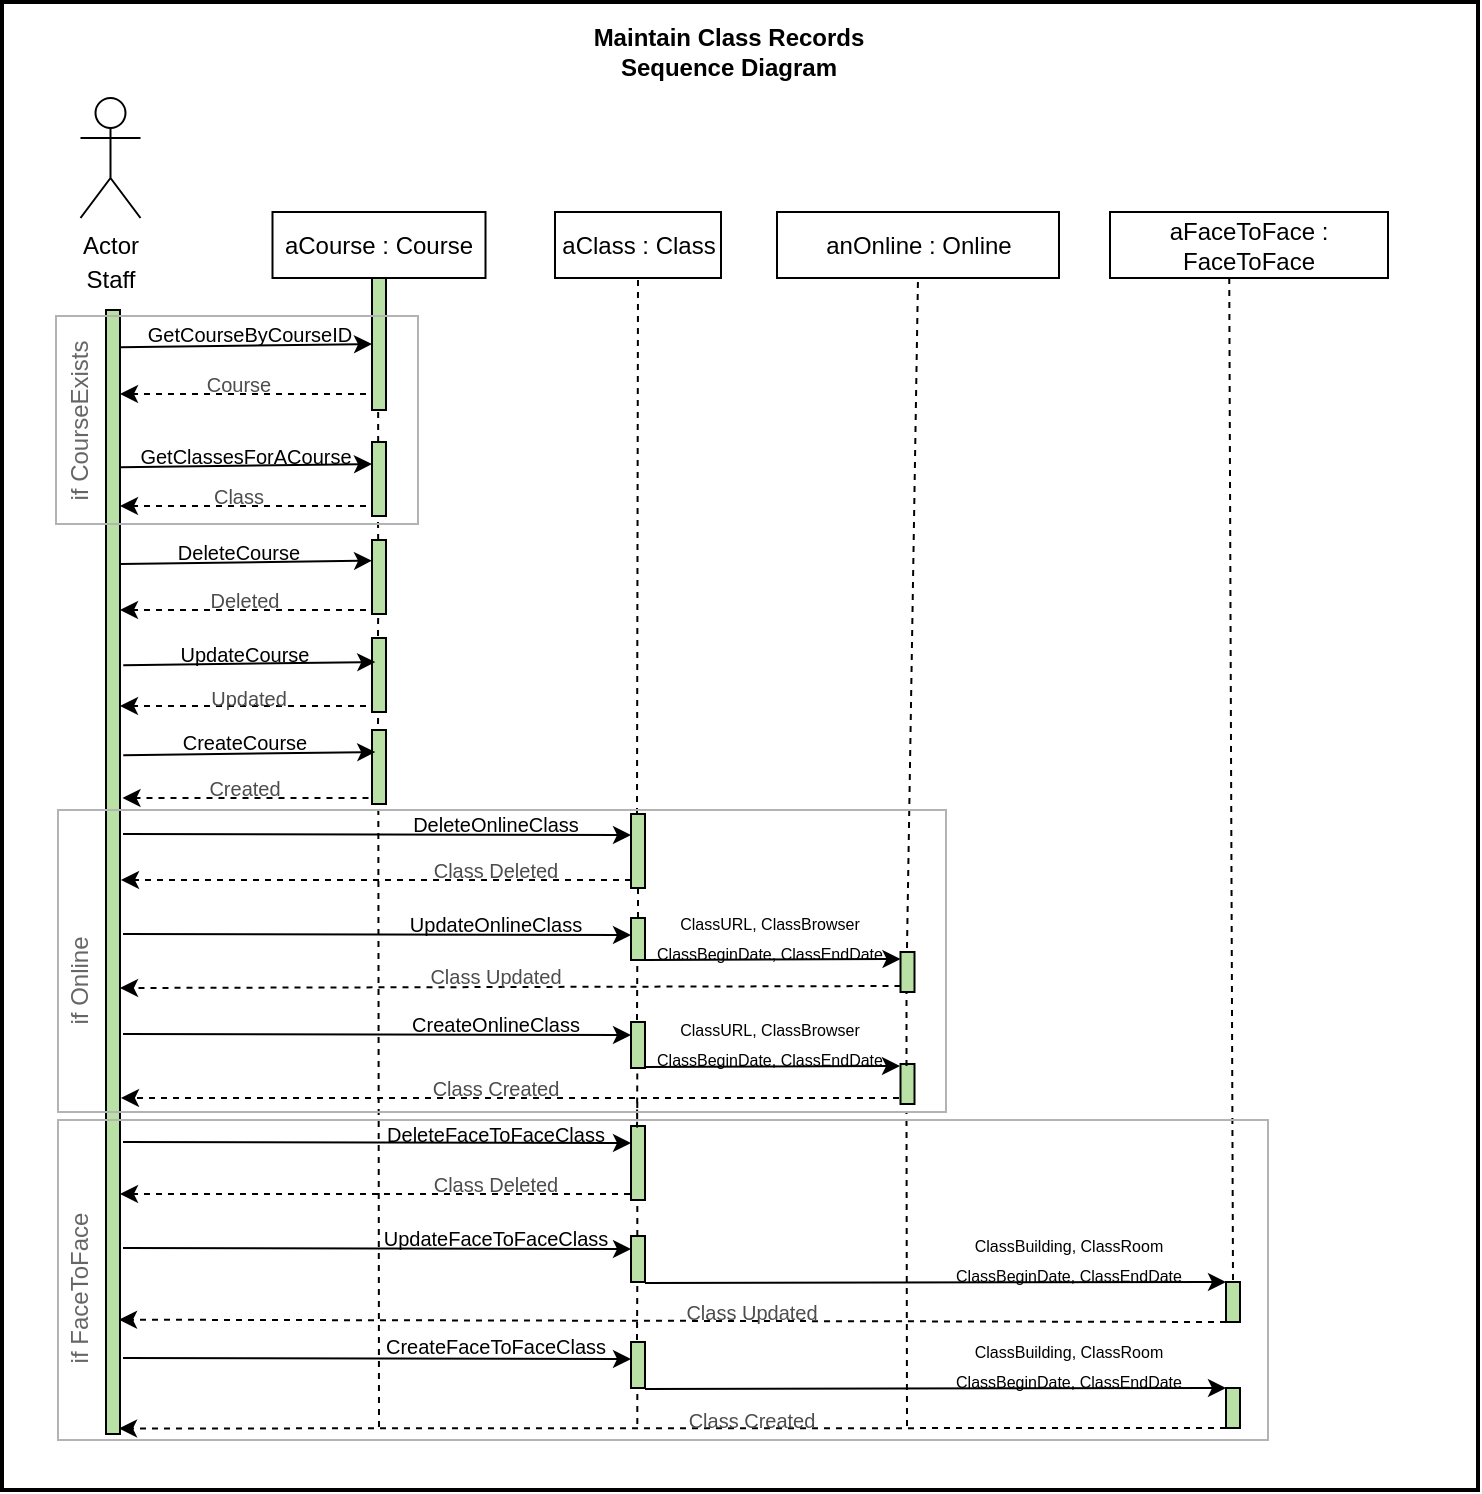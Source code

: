 <mxfile version="13.10.4" type="github">
  <diagram id="WX-OWxvI2EN-0OUbJS9Q" name="Page-1">
    <mxGraphModel dx="1294" dy="781" grid="0" gridSize="10" guides="1" tooltips="1" connect="1" arrows="1" fold="1" page="1" pageScale="1" pageWidth="1100" pageHeight="850" math="0" shadow="0">
      <root>
        <mxCell id="0" />
        <mxCell id="1" parent="0" />
        <mxCell id="TRvd1t8vKdFf3nOFSLKr-1" value="aCourse : Course" style="rounded=0;whiteSpace=wrap;html=1;" parent="1" vertex="1">
          <mxGeometry x="306.25" y="182" width="106.5" height="33" as="geometry" />
        </mxCell>
        <mxCell id="TRvd1t8vKdFf3nOFSLKr-2" value="aClass : Class" style="rounded=0;whiteSpace=wrap;html=1;" parent="1" vertex="1">
          <mxGeometry x="447.5" y="182" width="83" height="33" as="geometry" />
        </mxCell>
        <mxCell id="TRvd1t8vKdFf3nOFSLKr-4" value="anOnline : Online" style="rounded=0;whiteSpace=wrap;html=1;" parent="1" vertex="1">
          <mxGeometry x="558.5" y="182" width="141" height="33" as="geometry" />
        </mxCell>
        <mxCell id="TRvd1t8vKdFf3nOFSLKr-5" value="aFaceToFace : FaceToFace" style="rounded=0;whiteSpace=wrap;html=1;" parent="1" vertex="1">
          <mxGeometry x="725" y="182" width="139" height="33" as="geometry" />
        </mxCell>
        <mxCell id="TRvd1t8vKdFf3nOFSLKr-7" value="Actor" style="shape=umlActor;verticalLabelPosition=bottom;verticalAlign=top;html=1;outlineConnect=0;" parent="1" vertex="1">
          <mxGeometry x="210.25" y="125" width="30" height="60" as="geometry" />
        </mxCell>
        <mxCell id="TRvd1t8vKdFf3nOFSLKr-8" value="Staff" style="text;html=1;strokeColor=none;fillColor=none;align=center;verticalAlign=middle;whiteSpace=wrap;rounded=0;" parent="1" vertex="1">
          <mxGeometry x="175.75" y="206" width="99" height="20" as="geometry" />
        </mxCell>
        <mxCell id="TRvd1t8vKdFf3nOFSLKr-11" value="" style="rounded=0;whiteSpace=wrap;html=1;fillColor=#B9E0A5;" parent="1" vertex="1">
          <mxGeometry x="223" y="231" width="7" height="562" as="geometry" />
        </mxCell>
        <mxCell id="TRvd1t8vKdFf3nOFSLKr-16" value="" style="rounded=0;whiteSpace=wrap;html=1;fillColor=#B9E0A5;" parent="1" vertex="1">
          <mxGeometry x="356" y="215" width="7" height="66" as="geometry" />
        </mxCell>
        <mxCell id="TRvd1t8vKdFf3nOFSLKr-29" value="&lt;font style=&quot;font-size: 10px&quot;&gt;CreateCourse&lt;/font&gt;" style="text;html=1;strokeColor=none;fillColor=none;align=center;verticalAlign=middle;whiteSpace=wrap;rounded=0;" parent="1" vertex="1">
          <mxGeometry x="240.25" y="437" width="105" height="20" as="geometry" />
        </mxCell>
        <mxCell id="TRvd1t8vKdFf3nOFSLKr-31" value="&lt;font style=&quot;font-size: 10px&quot;&gt;GetCourseByCourseID&lt;/font&gt;" style="text;html=1;strokeColor=none;fillColor=none;align=center;verticalAlign=middle;whiteSpace=wrap;rounded=0;" parent="1" vertex="1">
          <mxGeometry x="238.75" y="233" width="111.75" height="20" as="geometry" />
        </mxCell>
        <mxCell id="TRvd1t8vKdFf3nOFSLKr-32" value="&lt;font style=&quot;font-size: 10px&quot;&gt;UpdateCourse&lt;/font&gt;" style="text;html=1;strokeColor=none;fillColor=none;align=center;verticalAlign=middle;whiteSpace=wrap;rounded=0;" parent="1" vertex="1">
          <mxGeometry x="246.25" y="393" width="93" height="20" as="geometry" />
        </mxCell>
        <mxCell id="TRvd1t8vKdFf3nOFSLKr-33" value="&lt;font style=&quot;font-size: 10px&quot;&gt;DeleteCourse&lt;/font&gt;" style="text;html=1;strokeColor=none;fillColor=none;align=center;verticalAlign=middle;whiteSpace=wrap;rounded=0;" parent="1" vertex="1">
          <mxGeometry x="250.13" y="342" width="79" height="20" as="geometry" />
        </mxCell>
        <mxCell id="TRvd1t8vKdFf3nOFSLKr-35" value="&lt;font style=&quot;font-size: 10px&quot;&gt;GetClassesForACourse&lt;/font&gt;" style="text;html=1;strokeColor=none;fillColor=none;align=center;verticalAlign=middle;whiteSpace=wrap;rounded=0;" parent="1" vertex="1">
          <mxGeometry x="235" y="294" width="115.5" height="20" as="geometry" />
        </mxCell>
        <mxCell id="TRvd1t8vKdFf3nOFSLKr-42" value="" style="endArrow=classic;html=1;entryX=0;entryY=0.193;entryDx=0;entryDy=0;exitX=0.95;exitY=0.118;exitDx=0;exitDy=0;exitPerimeter=0;entryPerimeter=0;" parent="1" edge="1">
          <mxGeometry width="50" height="50" relative="1" as="geometry">
            <mxPoint x="230" y="309.664" as="sourcePoint" />
            <mxPoint x="356" y="307.999" as="targetPoint" />
          </mxGeometry>
        </mxCell>
        <mxCell id="TRvd1t8vKdFf3nOFSLKr-51" value="&lt;font size=&quot;1&quot;&gt;CreateOnlineClass&lt;/font&gt;" style="text;html=1;strokeColor=none;fillColor=none;align=center;verticalAlign=middle;whiteSpace=wrap;rounded=0;" parent="1" vertex="1">
          <mxGeometry x="370.5" y="578" width="94" height="20" as="geometry" />
        </mxCell>
        <mxCell id="TRvd1t8vKdFf3nOFSLKr-52" value="&lt;font size=&quot;1&quot;&gt;UpdateOnlineClass&lt;/font&gt;" style="text;html=1;strokeColor=none;fillColor=none;align=center;verticalAlign=middle;whiteSpace=wrap;rounded=0;" parent="1" vertex="1">
          <mxGeometry x="370.5" y="528" width="94" height="20" as="geometry" />
        </mxCell>
        <mxCell id="TRvd1t8vKdFf3nOFSLKr-53" value="&lt;font size=&quot;1&quot;&gt;DeleteOnlineClass&lt;/font&gt;" style="text;html=1;strokeColor=none;fillColor=none;align=center;verticalAlign=middle;whiteSpace=wrap;rounded=0;" parent="1" vertex="1">
          <mxGeometry x="370.5" y="478" width="94" height="20" as="geometry" />
        </mxCell>
        <mxCell id="TRvd1t8vKdFf3nOFSLKr-61" value="" style="endArrow=classic;html=1;entryX=0;entryY=0.193;entryDx=0;entryDy=0;exitX=0.95;exitY=0.118;exitDx=0;exitDy=0;exitPerimeter=0;entryPerimeter=0;" parent="1" edge="1">
          <mxGeometry width="50" height="50" relative="1" as="geometry">
            <mxPoint x="230" y="249.664" as="sourcePoint" />
            <mxPoint x="356" y="247.999" as="targetPoint" />
          </mxGeometry>
        </mxCell>
        <mxCell id="TRvd1t8vKdFf3nOFSLKr-67" value="&lt;font size=&quot;1&quot;&gt;CreateFaceToFaceClass&lt;/font&gt;" style="text;html=1;strokeColor=none;fillColor=none;align=center;verticalAlign=middle;whiteSpace=wrap;rounded=0;" parent="1" vertex="1">
          <mxGeometry x="370.5" y="739" width="94" height="20" as="geometry" />
        </mxCell>
        <mxCell id="TRvd1t8vKdFf3nOFSLKr-69" value="&lt;font size=&quot;1&quot;&gt;UpdateFaceToFaceClass&lt;/font&gt;" style="text;html=1;strokeColor=none;fillColor=none;align=center;verticalAlign=middle;whiteSpace=wrap;rounded=0;" parent="1" vertex="1">
          <mxGeometry x="370.5" y="685" width="94" height="20" as="geometry" />
        </mxCell>
        <mxCell id="TRvd1t8vKdFf3nOFSLKr-72" value="&lt;font size=&quot;1&quot;&gt;DeleteFaceToFaceClass&lt;/font&gt;" style="text;html=1;strokeColor=none;fillColor=none;align=center;verticalAlign=middle;whiteSpace=wrap;rounded=0;" parent="1" vertex="1">
          <mxGeometry x="350.5" y="635" width="134" height="15" as="geometry" />
        </mxCell>
        <mxCell id="TRvd1t8vKdFf3nOFSLKr-86" value="Maintain Class Records Sequence Diagram" style="text;html=1;strokeColor=none;fillColor=none;align=center;verticalAlign=middle;whiteSpace=wrap;rounded=0;fontStyle=1" parent="1" vertex="1">
          <mxGeometry x="446.5" y="92" width="175" height="20" as="geometry" />
        </mxCell>
        <mxCell id="TRvd1t8vKdFf3nOFSLKr-87" value="" style="endArrow=classic;html=1;dashed=1;" parent="1" edge="1">
          <mxGeometry width="50" height="50" relative="1" as="geometry">
            <mxPoint x="353" y="273" as="sourcePoint" />
            <mxPoint x="230" y="273" as="targetPoint" />
          </mxGeometry>
        </mxCell>
        <mxCell id="TRvd1t8vKdFf3nOFSLKr-88" value="&lt;font style=&quot;font-size: 10px&quot;&gt;Course&lt;/font&gt;" style="text;html=1;strokeColor=none;fillColor=none;align=center;verticalAlign=middle;whiteSpace=wrap;rounded=0;fontColor=#4D4D4D;" parent="1" vertex="1">
          <mxGeometry x="258.13" y="262" width="63" height="12" as="geometry" />
        </mxCell>
        <mxCell id="TRvd1t8vKdFf3nOFSLKr-92" value="" style="rounded=0;whiteSpace=wrap;html=1;fillColor=#B9E0A5;" parent="1" vertex="1">
          <mxGeometry x="356" y="297" width="7" height="37" as="geometry" />
        </mxCell>
        <mxCell id="TRvd1t8vKdFf3nOFSLKr-93" value="" style="endArrow=classic;html=1;dashed=1;" parent="1" edge="1">
          <mxGeometry width="50" height="50" relative="1" as="geometry">
            <mxPoint x="353" y="329" as="sourcePoint" />
            <mxPoint x="230" y="329" as="targetPoint" />
          </mxGeometry>
        </mxCell>
        <mxCell id="TRvd1t8vKdFf3nOFSLKr-94" value="&lt;font style=&quot;font-size: 10px&quot;&gt;Class&lt;/font&gt;" style="text;html=1;strokeColor=none;fillColor=none;align=center;verticalAlign=middle;whiteSpace=wrap;rounded=0;fontColor=#4D4D4D;" parent="1" vertex="1">
          <mxGeometry x="258.13" y="318" width="63" height="12" as="geometry" />
        </mxCell>
        <mxCell id="TRvd1t8vKdFf3nOFSLKr-101" value="" style="endArrow=classic;html=1;dashed=1;entryX=1.071;entryY=0.394;entryDx=0;entryDy=0;entryPerimeter=0;" parent="1" edge="1">
          <mxGeometry width="50" height="50" relative="1" as="geometry">
            <mxPoint x="485.5" y="516" as="sourcePoint" />
            <mxPoint x="230.497" y="515.994" as="targetPoint" />
          </mxGeometry>
        </mxCell>
        <mxCell id="TRvd1t8vKdFf3nOFSLKr-102" value="&lt;font style=&quot;font-size: 10px&quot;&gt;Class Deleted&lt;/font&gt;" style="text;html=1;strokeColor=none;fillColor=none;align=center;verticalAlign=middle;whiteSpace=wrap;rounded=0;fontColor=#4D4D4D;" parent="1" vertex="1">
          <mxGeometry x="375.5" y="505" width="84" height="12" as="geometry" />
        </mxCell>
        <mxCell id="TRvd1t8vKdFf3nOFSLKr-98" value="" style="rounded=0;whiteSpace=wrap;html=1;fillColor=#B9E0A5;" parent="1" vertex="1">
          <mxGeometry x="485.5" y="483" width="7" height="37" as="geometry" />
        </mxCell>
        <mxCell id="TRvd1t8vKdFf3nOFSLKr-105" value="" style="endArrow=classic;html=1;" parent="1" edge="1">
          <mxGeometry width="50" height="50" relative="1" as="geometry">
            <mxPoint x="231.5" y="493" as="sourcePoint" />
            <mxPoint x="485.5" y="493.493" as="targetPoint" />
          </mxGeometry>
        </mxCell>
        <mxCell id="TRvd1t8vKdFf3nOFSLKr-107" value="" style="rounded=0;whiteSpace=wrap;html=1;fillColor=#B9E0A5;" parent="1" vertex="1">
          <mxGeometry x="485.5" y="535" width="7" height="21" as="geometry" />
        </mxCell>
        <mxCell id="TRvd1t8vKdFf3nOFSLKr-109" value="" style="endArrow=classic;html=1;" parent="1" edge="1">
          <mxGeometry width="50" height="50" relative="1" as="geometry">
            <mxPoint x="231.5" y="543" as="sourcePoint" />
            <mxPoint x="485.5" y="543.493" as="targetPoint" />
          </mxGeometry>
        </mxCell>
        <mxCell id="TRvd1t8vKdFf3nOFSLKr-110" value="" style="endArrow=classic;html=1;dashed=1;entryX=1.071;entryY=0.394;entryDx=0;entryDy=0;entryPerimeter=0;exitX=0;exitY=0.75;exitDx=0;exitDy=0;" parent="1" edge="1">
          <mxGeometry width="50" height="50" relative="1" as="geometry">
            <mxPoint x="620.25" y="569" as="sourcePoint" />
            <mxPoint x="229.997" y="570.004" as="targetPoint" />
          </mxGeometry>
        </mxCell>
        <mxCell id="TRvd1t8vKdFf3nOFSLKr-111" value="&lt;font style=&quot;font-size: 10px&quot;&gt;Class Updated&lt;/font&gt;" style="text;html=1;strokeColor=none;fillColor=none;align=center;verticalAlign=middle;whiteSpace=wrap;rounded=0;fontColor=#4D4D4D;" parent="1" vertex="1">
          <mxGeometry x="375.5" y="558" width="84" height="12" as="geometry" />
        </mxCell>
        <mxCell id="TRvd1t8vKdFf3nOFSLKr-112" value="" style="rounded=0;whiteSpace=wrap;html=1;fillColor=#B9E0A5;" parent="1" vertex="1">
          <mxGeometry x="485.5" y="587" width="7" height="23" as="geometry" />
        </mxCell>
        <mxCell id="TRvd1t8vKdFf3nOFSLKr-113" value="" style="endArrow=classic;html=1;" parent="1" edge="1">
          <mxGeometry width="50" height="50" relative="1" as="geometry">
            <mxPoint x="231.5" y="593" as="sourcePoint" />
            <mxPoint x="485.5" y="593.493" as="targetPoint" />
          </mxGeometry>
        </mxCell>
        <mxCell id="TRvd1t8vKdFf3nOFSLKr-114" value="" style="endArrow=classic;html=1;dashed=1;entryX=1.071;entryY=0.394;entryDx=0;entryDy=0;entryPerimeter=0;" parent="1" edge="1">
          <mxGeometry width="50" height="50" relative="1" as="geometry">
            <mxPoint x="619.5" y="625" as="sourcePoint" />
            <mxPoint x="230.497" y="625.004" as="targetPoint" />
          </mxGeometry>
        </mxCell>
        <mxCell id="TRvd1t8vKdFf3nOFSLKr-115" value="&lt;font style=&quot;font-size: 10px&quot;&gt;Class Created&lt;/font&gt;" style="text;html=1;strokeColor=none;fillColor=none;align=center;verticalAlign=middle;whiteSpace=wrap;rounded=0;fontColor=#4D4D4D;" parent="1" vertex="1">
          <mxGeometry x="375.5" y="614" width="84" height="12" as="geometry" />
        </mxCell>
        <mxCell id="TRvd1t8vKdFf3nOFSLKr-116" value="" style="rounded=0;whiteSpace=wrap;html=1;fillColor=#B9E0A5;" parent="1" vertex="1">
          <mxGeometry x="485.5" y="639" width="7" height="37" as="geometry" />
        </mxCell>
        <mxCell id="TRvd1t8vKdFf3nOFSLKr-120" value="" style="endArrow=classic;html=1;" parent="1" edge="1">
          <mxGeometry width="50" height="50" relative="1" as="geometry">
            <mxPoint x="231.5" y="647" as="sourcePoint" />
            <mxPoint x="485.5" y="647.493" as="targetPoint" />
          </mxGeometry>
        </mxCell>
        <mxCell id="TRvd1t8vKdFf3nOFSLKr-121" value="" style="endArrow=classic;html=1;dashed=1;entryX=1.071;entryY=0.394;entryDx=0;entryDy=0;entryPerimeter=0;" parent="1" edge="1">
          <mxGeometry width="50" height="50" relative="1" as="geometry">
            <mxPoint x="485" y="673.01" as="sourcePoint" />
            <mxPoint x="229.997" y="673.004" as="targetPoint" />
          </mxGeometry>
        </mxCell>
        <mxCell id="TRvd1t8vKdFf3nOFSLKr-124" value="" style="rounded=0;whiteSpace=wrap;html=1;fillColor=#B9E0A5;" parent="1" vertex="1">
          <mxGeometry x="620.25" y="552" width="7" height="20" as="geometry" />
        </mxCell>
        <mxCell id="TRvd1t8vKdFf3nOFSLKr-125" value="" style="endArrow=classic;html=1;entryX=0;entryY=0.5;entryDx=0;entryDy=0;" parent="1" edge="1">
          <mxGeometry width="50" height="50" relative="1" as="geometry">
            <mxPoint x="492.75" y="556" as="sourcePoint" />
            <mxPoint x="620.25" y="555.5" as="targetPoint" />
          </mxGeometry>
        </mxCell>
        <mxCell id="TRvd1t8vKdFf3nOFSLKr-126" value="" style="endArrow=classic;html=1;entryX=0;entryY=0.5;entryDx=0;entryDy=0;" parent="1" edge="1">
          <mxGeometry width="50" height="50" relative="1" as="geometry">
            <mxPoint x="492.5" y="609.5" as="sourcePoint" />
            <mxPoint x="620" y="609" as="targetPoint" />
          </mxGeometry>
        </mxCell>
        <mxCell id="TRvd1t8vKdFf3nOFSLKr-127" value="" style="rounded=0;whiteSpace=wrap;html=1;fillColor=#B9E0A5;" parent="1" vertex="1">
          <mxGeometry x="620.25" y="608" width="7" height="20" as="geometry" />
        </mxCell>
        <mxCell id="TRvd1t8vKdFf3nOFSLKr-128" value="" style="rounded=0;whiteSpace=wrap;html=1;fillColor=#B9E0A5;" parent="1" vertex="1">
          <mxGeometry x="783" y="717" width="7" height="20" as="geometry" />
        </mxCell>
        <mxCell id="TRvd1t8vKdFf3nOFSLKr-129" value="" style="rounded=0;whiteSpace=wrap;html=1;fillColor=#B9E0A5;" parent="1" vertex="1">
          <mxGeometry x="485.5" y="694" width="7" height="23" as="geometry" />
        </mxCell>
        <mxCell id="TRvd1t8vKdFf3nOFSLKr-130" value="" style="endArrow=classic;html=1;" parent="1" edge="1">
          <mxGeometry width="50" height="50" relative="1" as="geometry">
            <mxPoint x="231.5" y="700" as="sourcePoint" />
            <mxPoint x="485.5" y="700.493" as="targetPoint" />
          </mxGeometry>
        </mxCell>
        <mxCell id="TRvd1t8vKdFf3nOFSLKr-131" value="" style="endArrow=classic;html=1;entryX=0;entryY=0;entryDx=0;entryDy=0;" parent="1" target="TRvd1t8vKdFf3nOFSLKr-128" edge="1">
          <mxGeometry width="50" height="50" relative="1" as="geometry">
            <mxPoint x="492.5" y="717.5" as="sourcePoint" />
            <mxPoint x="620" y="717" as="targetPoint" />
          </mxGeometry>
        </mxCell>
        <mxCell id="TRvd1t8vKdFf3nOFSLKr-132" value="" style="endArrow=classic;html=1;dashed=1;entryX=0.929;entryY=0.866;entryDx=0;entryDy=0;entryPerimeter=0;" parent="1" edge="1">
          <mxGeometry width="50" height="50" relative="1" as="geometry">
            <mxPoint x="783" y="737" as="sourcePoint" />
            <mxPoint x="229.503" y="735.844" as="targetPoint" />
          </mxGeometry>
        </mxCell>
        <mxCell id="TRvd1t8vKdFf3nOFSLKr-133" value="" style="rounded=0;whiteSpace=wrap;html=1;fillColor=#B9E0A5;" parent="1" vertex="1">
          <mxGeometry x="783" y="770" width="7" height="20" as="geometry" />
        </mxCell>
        <mxCell id="TRvd1t8vKdFf3nOFSLKr-134" value="" style="rounded=0;whiteSpace=wrap;html=1;fillColor=#B9E0A5;" parent="1" vertex="1">
          <mxGeometry x="485.5" y="747" width="7" height="23" as="geometry" />
        </mxCell>
        <mxCell id="TRvd1t8vKdFf3nOFSLKr-135" value="" style="endArrow=classic;html=1;entryX=0;entryY=0;entryDx=0;entryDy=0;" parent="1" target="TRvd1t8vKdFf3nOFSLKr-133" edge="1">
          <mxGeometry width="50" height="50" relative="1" as="geometry">
            <mxPoint x="492.5" y="770.5" as="sourcePoint" />
            <mxPoint x="620" y="770" as="targetPoint" />
          </mxGeometry>
        </mxCell>
        <mxCell id="TRvd1t8vKdFf3nOFSLKr-138" value="&lt;font style=&quot;font-size: 10px&quot;&gt;Class Deleted&lt;/font&gt;" style="text;html=1;strokeColor=none;fillColor=none;align=center;verticalAlign=middle;whiteSpace=wrap;rounded=0;fontColor=#4D4D4D;" parent="1" vertex="1">
          <mxGeometry x="375.5" y="662" width="84" height="12" as="geometry" />
        </mxCell>
        <mxCell id="TRvd1t8vKdFf3nOFSLKr-139" value="" style="endArrow=classic;html=1;dashed=1;entryX=0.929;entryY=0.781;entryDx=0;entryDy=0;entryPerimeter=0;" parent="1" edge="1">
          <mxGeometry width="50" height="50" relative="1" as="geometry">
            <mxPoint x="783" y="790" as="sourcePoint" />
            <mxPoint x="229.503" y="790.223" as="targetPoint" />
          </mxGeometry>
        </mxCell>
        <mxCell id="TRvd1t8vKdFf3nOFSLKr-140" value="" style="endArrow=classic;html=1;" parent="1" edge="1">
          <mxGeometry width="50" height="50" relative="1" as="geometry">
            <mxPoint x="231.5" y="755" as="sourcePoint" />
            <mxPoint x="485.5" y="755.493" as="targetPoint" />
          </mxGeometry>
        </mxCell>
        <mxCell id="TRvd1t8vKdFf3nOFSLKr-141" value="&lt;font style=&quot;font-size: 10px&quot;&gt;Class Updated&lt;/font&gt;" style="text;html=1;strokeColor=none;fillColor=none;align=center;verticalAlign=middle;whiteSpace=wrap;rounded=0;fontColor=#4D4D4D;" parent="1" vertex="1">
          <mxGeometry x="503.5" y="726" width="84" height="12" as="geometry" />
        </mxCell>
        <mxCell id="TRvd1t8vKdFf3nOFSLKr-143" value="&lt;font style=&quot;font-size: 10px&quot;&gt;Class Created&lt;/font&gt;" style="text;html=1;strokeColor=none;fillColor=none;align=center;verticalAlign=middle;whiteSpace=wrap;rounded=0;fontColor=#4D4D4D;" parent="1" vertex="1">
          <mxGeometry x="503.5" y="780" width="84" height="12" as="geometry" />
        </mxCell>
        <mxCell id="TRvd1t8vKdFf3nOFSLKr-145" value="" style="endArrow=none;html=1;fontColor=#4D4D4D;dashed=1;entryX=0.5;entryY=1;entryDx=0;entryDy=0;" parent="1" target="TRvd1t8vKdFf3nOFSLKr-2" edge="1">
          <mxGeometry width="50" height="50" relative="1" as="geometry">
            <mxPoint x="488.5" y="483" as="sourcePoint" />
            <mxPoint x="488.5" y="371" as="targetPoint" />
          </mxGeometry>
        </mxCell>
        <mxCell id="TRvd1t8vKdFf3nOFSLKr-146" value="" style="endArrow=none;html=1;fontColor=#4D4D4D;dashed=1;entryX=0.5;entryY=1;entryDx=0;entryDy=0;exitX=0.5;exitY=0;exitDx=0;exitDy=0;" parent="1" source="TRvd1t8vKdFf3nOFSLKr-107" edge="1">
          <mxGeometry width="50" height="50" relative="1" as="geometry">
            <mxPoint x="488.5" y="642" as="sourcePoint" />
            <mxPoint x="489" y="518" as="targetPoint" />
          </mxGeometry>
        </mxCell>
        <mxCell id="TRvd1t8vKdFf3nOFSLKr-147" value="" style="endArrow=none;html=1;fontColor=#4D4D4D;dashed=1;entryX=0.5;entryY=1;entryDx=0;entryDy=0;" parent="1" edge="1">
          <mxGeometry width="50" height="50" relative="1" as="geometry">
            <mxPoint x="488.5" y="586" as="sourcePoint" />
            <mxPoint x="488.66" y="556" as="targetPoint" />
          </mxGeometry>
        </mxCell>
        <mxCell id="TRvd1t8vKdFf3nOFSLKr-149" value="" style="endArrow=none;html=1;fontColor=#4D4D4D;dashed=1;entryX=0.5;entryY=1;entryDx=0;entryDy=0;exitX=0.5;exitY=0;exitDx=0;exitDy=0;" parent="1" edge="1">
          <mxGeometry width="50" height="50" relative="1" as="geometry">
            <mxPoint x="488.66" y="627.0" as="sourcePoint" />
            <mxPoint x="488.66" y="610" as="targetPoint" />
            <Array as="points">
              <mxPoint x="488.5" y="644" />
            </Array>
          </mxGeometry>
        </mxCell>
        <mxCell id="TRvd1t8vKdFf3nOFSLKr-150" value="" style="endArrow=none;html=1;fontColor=#4D4D4D;dashed=1;entryX=0.5;entryY=1;entryDx=0;entryDy=0;exitX=0.5;exitY=0;exitDx=0;exitDy=0;" parent="1" edge="1">
          <mxGeometry width="50" height="50" relative="1" as="geometry">
            <mxPoint x="488.66" y="694.0" as="sourcePoint" />
            <mxPoint x="488.66" y="677" as="targetPoint" />
          </mxGeometry>
        </mxCell>
        <mxCell id="TRvd1t8vKdFf3nOFSLKr-151" value="" style="endArrow=none;html=1;fontColor=#4D4D4D;dashed=1;entryX=0.5;entryY=1;entryDx=0;entryDy=0;" parent="1" edge="1">
          <mxGeometry width="50" height="50" relative="1" as="geometry">
            <mxPoint x="488.5" y="746" as="sourcePoint" />
            <mxPoint x="488.66" y="717" as="targetPoint" />
          </mxGeometry>
        </mxCell>
        <mxCell id="TRvd1t8vKdFf3nOFSLKr-152" value="" style="endArrow=none;html=1;fontColor=#4D4D4D;dashed=1;entryX=0.5;entryY=1;entryDx=0;entryDy=0;exitX=0.5;exitY=0;exitDx=0;exitDy=0;" parent="1" edge="1">
          <mxGeometry width="50" height="50" relative="1" as="geometry">
            <mxPoint x="488.66" y="788.0" as="sourcePoint" />
            <mxPoint x="488.66" y="771" as="targetPoint" />
          </mxGeometry>
        </mxCell>
        <mxCell id="TRvd1t8vKdFf3nOFSLKr-153" value="" style="endArrow=none;html=1;fontColor=#4D4D4D;dashed=1;entryX=0.429;entryY=0.995;entryDx=0;entryDy=0;entryPerimeter=0;" parent="1" target="TRvd1t8vKdFf3nOFSLKr-5" edge="1">
          <mxGeometry width="50" height="50" relative="1" as="geometry">
            <mxPoint x="786.5" y="716" as="sourcePoint" />
            <mxPoint x="786.25" y="359" as="targetPoint" />
          </mxGeometry>
        </mxCell>
        <mxCell id="TRvd1t8vKdFf3nOFSLKr-154" value="" style="endArrow=none;html=1;fontColor=#4D4D4D;dashed=1;entryX=0.5;entryY=1;entryDx=0;entryDy=0;" parent="1" target="TRvd1t8vKdFf3nOFSLKr-4" edge="1">
          <mxGeometry width="50" height="50" relative="1" as="geometry">
            <mxPoint x="623.5" y="550" as="sourcePoint" />
            <mxPoint x="625" y="287" as="targetPoint" />
          </mxGeometry>
        </mxCell>
        <mxCell id="TRvd1t8vKdFf3nOFSLKr-155" value="" style="endArrow=none;html=1;fontColor=#4D4D4D;dashed=1;" parent="1" edge="1">
          <mxGeometry width="50" height="50" relative="1" as="geometry">
            <mxPoint x="623.25" y="609" as="sourcePoint" />
            <mxPoint x="623.25" y="572" as="targetPoint" />
          </mxGeometry>
        </mxCell>
        <mxCell id="TRvd1t8vKdFf3nOFSLKr-156" value="" style="endArrow=none;html=1;fontColor=#4D4D4D;dashed=1;entryX=0.5;entryY=1;entryDx=0;entryDy=0;" parent="1" edge="1">
          <mxGeometry width="50" height="50" relative="1" as="geometry">
            <mxPoint x="623.5" y="789" as="sourcePoint" />
            <mxPoint x="623.25" y="631.5" as="targetPoint" />
          </mxGeometry>
        </mxCell>
        <mxCell id="TRvd1t8vKdFf3nOFSLKr-161" value="" style="endArrow=none;html=1;fontColor=#4D4D4D;dashed=1;exitX=0.5;exitY=1;exitDx=0;exitDy=0;" parent="1" edge="1">
          <mxGeometry width="50" height="50" relative="1" as="geometry">
            <mxPoint x="359.16" y="474.5" as="sourcePoint" />
            <mxPoint x="359.5" y="791" as="targetPoint" />
          </mxGeometry>
        </mxCell>
        <mxCell id="TRvd1t8vKdFf3nOFSLKr-164" value="&lt;font style=&quot;font-size: 8px&quot;&gt;ClassBuilding,&amp;nbsp;ClassRoom&lt;br&gt;ClassBeginDate,&amp;nbsp;ClassEndDate&lt;/font&gt;" style="text;html=1;strokeColor=none;fillColor=none;align=center;verticalAlign=middle;whiteSpace=wrap;rounded=0;" parent="1" vertex="1">
          <mxGeometry x="643.12" y="690" width="122.75" height="30" as="geometry" />
        </mxCell>
        <mxCell id="TRvd1t8vKdFf3nOFSLKr-170" value="" style="rounded=0;whiteSpace=wrap;html=1;fillColor=#B9E0A5;" parent="1" vertex="1">
          <mxGeometry x="356" y="441" width="7" height="37" as="geometry" />
        </mxCell>
        <mxCell id="TRvd1t8vKdFf3nOFSLKr-171" value="" style="rounded=0;whiteSpace=wrap;html=1;fillColor=#B9E0A5;" parent="1" vertex="1">
          <mxGeometry x="356" y="395" width="7" height="37" as="geometry" />
        </mxCell>
        <mxCell id="TRvd1t8vKdFf3nOFSLKr-172" value="" style="rounded=0;whiteSpace=wrap;html=1;fillColor=#B9E0A5;" parent="1" vertex="1">
          <mxGeometry x="356" y="346" width="7" height="37" as="geometry" />
        </mxCell>
        <mxCell id="TRvd1t8vKdFf3nOFSLKr-173" value="" style="endArrow=classic;html=1;entryX=0;entryY=0.193;entryDx=0;entryDy=0;exitX=0.95;exitY=0.118;exitDx=0;exitDy=0;exitPerimeter=0;entryPerimeter=0;" parent="1" edge="1">
          <mxGeometry width="50" height="50" relative="1" as="geometry">
            <mxPoint x="230" y="358.004" as="sourcePoint" />
            <mxPoint x="356" y="356.339" as="targetPoint" />
          </mxGeometry>
        </mxCell>
        <mxCell id="TRvd1t8vKdFf3nOFSLKr-174" value="" style="endArrow=classic;html=1;dashed=1;" parent="1" edge="1">
          <mxGeometry width="50" height="50" relative="1" as="geometry">
            <mxPoint x="353.0" y="381" as="sourcePoint" />
            <mxPoint x="230" y="381" as="targetPoint" />
          </mxGeometry>
        </mxCell>
        <mxCell id="TRvd1t8vKdFf3nOFSLKr-175" value="" style="endArrow=classic;html=1;dashed=1;" parent="1" edge="1">
          <mxGeometry width="50" height="50" relative="1" as="geometry">
            <mxPoint x="353.0" y="429" as="sourcePoint" />
            <mxPoint x="230" y="429" as="targetPoint" />
          </mxGeometry>
        </mxCell>
        <mxCell id="TRvd1t8vKdFf3nOFSLKr-176" value="" style="endArrow=classic;html=1;dashed=1;" parent="1" edge="1">
          <mxGeometry width="50" height="50" relative="1" as="geometry">
            <mxPoint x="354.25" y="475" as="sourcePoint" />
            <mxPoint x="231.25" y="475" as="targetPoint" />
          </mxGeometry>
        </mxCell>
        <mxCell id="TRvd1t8vKdFf3nOFSLKr-177" value="" style="endArrow=classic;html=1;entryX=0;entryY=0.193;entryDx=0;entryDy=0;exitX=0.95;exitY=0.118;exitDx=0;exitDy=0;exitPerimeter=0;entryPerimeter=0;" parent="1" edge="1">
          <mxGeometry width="50" height="50" relative="1" as="geometry">
            <mxPoint x="231.62" y="408.664" as="sourcePoint" />
            <mxPoint x="357.62" y="406.999" as="targetPoint" />
          </mxGeometry>
        </mxCell>
        <mxCell id="TRvd1t8vKdFf3nOFSLKr-178" value="" style="endArrow=classic;html=1;entryX=0;entryY=0.193;entryDx=0;entryDy=0;exitX=0.95;exitY=0.118;exitDx=0;exitDy=0;exitPerimeter=0;entryPerimeter=0;" parent="1" edge="1">
          <mxGeometry width="50" height="50" relative="1" as="geometry">
            <mxPoint x="231.62" y="453.664" as="sourcePoint" />
            <mxPoint x="357.62" y="451.999" as="targetPoint" />
          </mxGeometry>
        </mxCell>
        <mxCell id="TRvd1t8vKdFf3nOFSLKr-180" value="&lt;font style=&quot;font-size: 10px&quot;&gt;Created&lt;/font&gt;" style="text;html=1;strokeColor=none;fillColor=none;align=center;verticalAlign=middle;whiteSpace=wrap;rounded=0;fontColor=#4D4D4D;" parent="1" vertex="1">
          <mxGeometry x="261.25" y="464" width="63" height="12" as="geometry" />
        </mxCell>
        <mxCell id="TRvd1t8vKdFf3nOFSLKr-181" value="&lt;font style=&quot;font-size: 10px&quot;&gt;Deleted&lt;/font&gt;" style="text;html=1;strokeColor=none;fillColor=none;align=center;verticalAlign=middle;whiteSpace=wrap;rounded=0;fontColor=#4D4D4D;" parent="1" vertex="1">
          <mxGeometry x="261.25" y="370" width="63" height="12" as="geometry" />
        </mxCell>
        <mxCell id="TRvd1t8vKdFf3nOFSLKr-185" value="&lt;font size=&quot;1&quot;&gt;Updated&lt;/font&gt;" style="text;html=1;strokeColor=none;fillColor=none;align=center;verticalAlign=middle;whiteSpace=wrap;rounded=0;fontColor=#4D4D4D;" parent="1" vertex="1">
          <mxGeometry x="263.13" y="419" width="63" height="12" as="geometry" />
        </mxCell>
        <mxCell id="TRvd1t8vKdFf3nOFSLKr-189" value="" style="endArrow=none;html=1;fontColor=#4D4D4D;dashed=1;entryX=0.5;entryY=1;entryDx=0;entryDy=0;" parent="1" edge="1">
          <mxGeometry width="50" height="50" relative="1" as="geometry">
            <mxPoint x="359" y="438" as="sourcePoint" />
            <mxPoint x="359.08" y="432" as="targetPoint" />
          </mxGeometry>
        </mxCell>
        <mxCell id="TRvd1t8vKdFf3nOFSLKr-190" value="" style="endArrow=none;html=1;fontColor=#4D4D4D;dashed=1;entryX=0.5;entryY=1;entryDx=0;entryDy=0;" parent="1" edge="1">
          <mxGeometry width="50" height="50" relative="1" as="geometry">
            <mxPoint x="359" y="394" as="sourcePoint" />
            <mxPoint x="359.08" y="383" as="targetPoint" />
          </mxGeometry>
        </mxCell>
        <mxCell id="TRvd1t8vKdFf3nOFSLKr-191" value="" style="endArrow=none;html=1;fontColor=#4D4D4D;dashed=1;exitX=0.5;exitY=0;exitDx=0;exitDy=0;" parent="1" edge="1">
          <mxGeometry width="50" height="50" relative="1" as="geometry">
            <mxPoint x="359.08" y="346.0" as="sourcePoint" />
            <mxPoint x="359" y="334" as="targetPoint" />
          </mxGeometry>
        </mxCell>
        <mxCell id="TRvd1t8vKdFf3nOFSLKr-192" value="" style="endArrow=none;html=1;fontColor=#4D4D4D;dashed=1;entryX=0.5;entryY=1;entryDx=0;entryDy=0;exitX=0.5;exitY=0;exitDx=0;exitDy=0;" parent="1" edge="1">
          <mxGeometry width="50" height="50" relative="1" as="geometry">
            <mxPoint x="359.08" y="297.0" as="sourcePoint" />
            <mxPoint x="359.08" y="280" as="targetPoint" />
          </mxGeometry>
        </mxCell>
        <mxCell id="TRvd1t8vKdFf3nOFSLKr-193" value="" style="rounded=0;whiteSpace=wrap;html=1;fillColor=none;fontColor=#CCCCCC;strokeColor=#B3B3B3;" parent="1" vertex="1">
          <mxGeometry x="199" y="481" width="444" height="151" as="geometry" />
        </mxCell>
        <mxCell id="TRvd1t8vKdFf3nOFSLKr-194" value="" style="rounded=0;whiteSpace=wrap;html=1;fillColor=none;fontColor=#CCCCCC;strokeColor=#B3B3B3;" parent="1" vertex="1">
          <mxGeometry x="199" y="636" width="605" height="160" as="geometry" />
        </mxCell>
        <mxCell id="TRvd1t8vKdFf3nOFSLKr-195" value="if Online" style="text;html=1;strokeColor=none;fillColor=none;align=center;verticalAlign=middle;whiteSpace=wrap;rounded=0;rotation=270;fontColor=#666666;" parent="1" vertex="1">
          <mxGeometry x="172.25" y="556.25" width="75.5" height="20" as="geometry" />
        </mxCell>
        <mxCell id="TRvd1t8vKdFf3nOFSLKr-196" value="if FaceToFace" style="text;html=1;strokeColor=none;fillColor=none;align=center;verticalAlign=middle;whiteSpace=wrap;rounded=0;rotation=270;fontColor=#666666;" parent="1" vertex="1">
          <mxGeometry x="163" y="710" width="94" height="20" as="geometry" />
        </mxCell>
        <mxCell id="TRvd1t8vKdFf3nOFSLKr-197" value="" style="rounded=0;whiteSpace=wrap;html=1;fillColor=none;strokeWidth=2;" parent="1" vertex="1">
          <mxGeometry x="171" y="77" width="738" height="744" as="geometry" />
        </mxCell>
        <mxCell id="TRvd1t8vKdFf3nOFSLKr-199" value="&lt;font style=&quot;font-size: 8px&quot;&gt;ClassURL,&amp;nbsp;ClassBrowser&lt;br&gt;ClassBeginDate,&amp;nbsp;ClassEndDate&lt;/font&gt;" style="text;html=1;strokeColor=none;fillColor=none;align=center;verticalAlign=middle;whiteSpace=wrap;rounded=0;" parent="1" vertex="1">
          <mxGeometry x="494.5" y="582" width="120" height="30" as="geometry" />
        </mxCell>
        <mxCell id="TRvd1t8vKdFf3nOFSLKr-200" value="&lt;font style=&quot;font-size: 8px&quot;&gt;ClassBuilding,&amp;nbsp;ClassRoom&lt;br&gt;ClassBeginDate,&amp;nbsp;ClassEndDate&lt;/font&gt;" style="text;html=1;strokeColor=none;fillColor=none;align=center;verticalAlign=middle;whiteSpace=wrap;rounded=0;" parent="1" vertex="1">
          <mxGeometry x="643.12" y="743" width="122.75" height="30" as="geometry" />
        </mxCell>
        <mxCell id="TRvd1t8vKdFf3nOFSLKr-201" value="&lt;font style=&quot;font-size: 8px&quot;&gt;ClassURL,&amp;nbsp;ClassBrowser&lt;br&gt;ClassBeginDate,&amp;nbsp;ClassEndDate&lt;/font&gt;" style="text;html=1;strokeColor=none;fillColor=none;align=center;verticalAlign=middle;whiteSpace=wrap;rounded=0;" parent="1" vertex="1">
          <mxGeometry x="494.5" y="529" width="120" height="30" as="geometry" />
        </mxCell>
        <mxCell id="Fg34PKNrEbqezsU96MFB-1" value="" style="rounded=0;whiteSpace=wrap;html=1;fillColor=none;fontColor=#CCCCCC;strokeColor=#B3B3B3;" vertex="1" parent="1">
          <mxGeometry x="198" y="234" width="181" height="104" as="geometry" />
        </mxCell>
        <mxCell id="Fg34PKNrEbqezsU96MFB-2" value="if CourseExists" style="text;html=1;strokeColor=none;fillColor=none;align=center;verticalAlign=middle;whiteSpace=wrap;rounded=0;rotation=270;fontColor=#666666;" vertex="1" parent="1">
          <mxGeometry x="163.38" y="276" width="92.75" height="20" as="geometry" />
        </mxCell>
      </root>
    </mxGraphModel>
  </diagram>
</mxfile>
